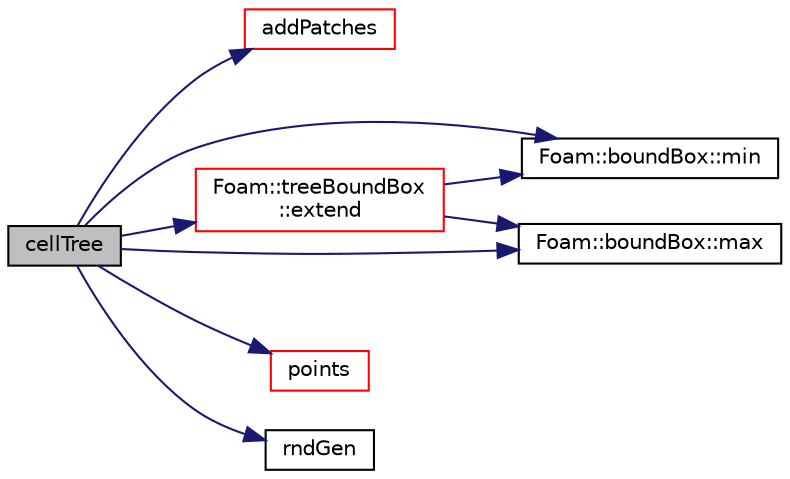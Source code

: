 digraph "cellTree"
{
  bgcolor="transparent";
  edge [fontname="Helvetica",fontsize="10",labelfontname="Helvetica",labelfontsize="10"];
  node [fontname="Helvetica",fontsize="10",shape=record];
  rankdir="LR";
  Node1 [label="cellTree",height=0.2,width=0.4,color="black", fillcolor="grey75", style="filled", fontcolor="black"];
  Node1 -> Node2 [color="midnightblue",fontsize="10",style="solid",fontname="Helvetica"];
  Node2 [label="addPatches",height=0.2,width=0.4,color="red",URL="$a01959.html#aa313cf2af77c173041552ecd8f4a8c69",tooltip="Add boundary patches. "];
  Node1 -> Node3 [color="midnightblue",fontsize="10",style="solid",fontname="Helvetica"];
  Node3 [label="Foam::treeBoundBox\l::extend",height=0.2,width=0.4,color="red",URL="$a02762.html#af0115050dad6481bce64856f5097c7a0",tooltip="Return slightly wider bounding box. "];
  Node3 -> Node4 [color="midnightblue",fontsize="10",style="solid",fontname="Helvetica"];
  Node4 [label="Foam::boundBox::min",height=0.2,width=0.4,color="black",URL="$a00153.html#a1dd50affef9a273ab682ccbf33df7b32",tooltip="Minimum describing the bounding box. "];
  Node3 -> Node5 [color="midnightblue",fontsize="10",style="solid",fontname="Helvetica"];
  Node5 [label="Foam::boundBox::max",height=0.2,width=0.4,color="black",URL="$a00153.html#a264800db5fd48c1d4541fd05cab1d40f",tooltip="Maximum describing the bounding box. "];
  Node1 -> Node5 [color="midnightblue",fontsize="10",style="solid",fontname="Helvetica"];
  Node1 -> Node4 [color="midnightblue",fontsize="10",style="solid",fontname="Helvetica"];
  Node1 -> Node6 [color="midnightblue",fontsize="10",style="solid",fontname="Helvetica"];
  Node6 [label="points",height=0.2,width=0.4,color="red",URL="$a01959.html#a084ae534298576408f063a6b3b820959",tooltip="Return raw points. "];
  Node1 -> Node7 [color="midnightblue",fontsize="10",style="solid",fontname="Helvetica"];
  Node7 [label="rndGen",height=0.2,width=0.4,color="black",URL="$a04571.html#a5131998e20f3c5a8bd03cf9b48cc76c7"];
}
